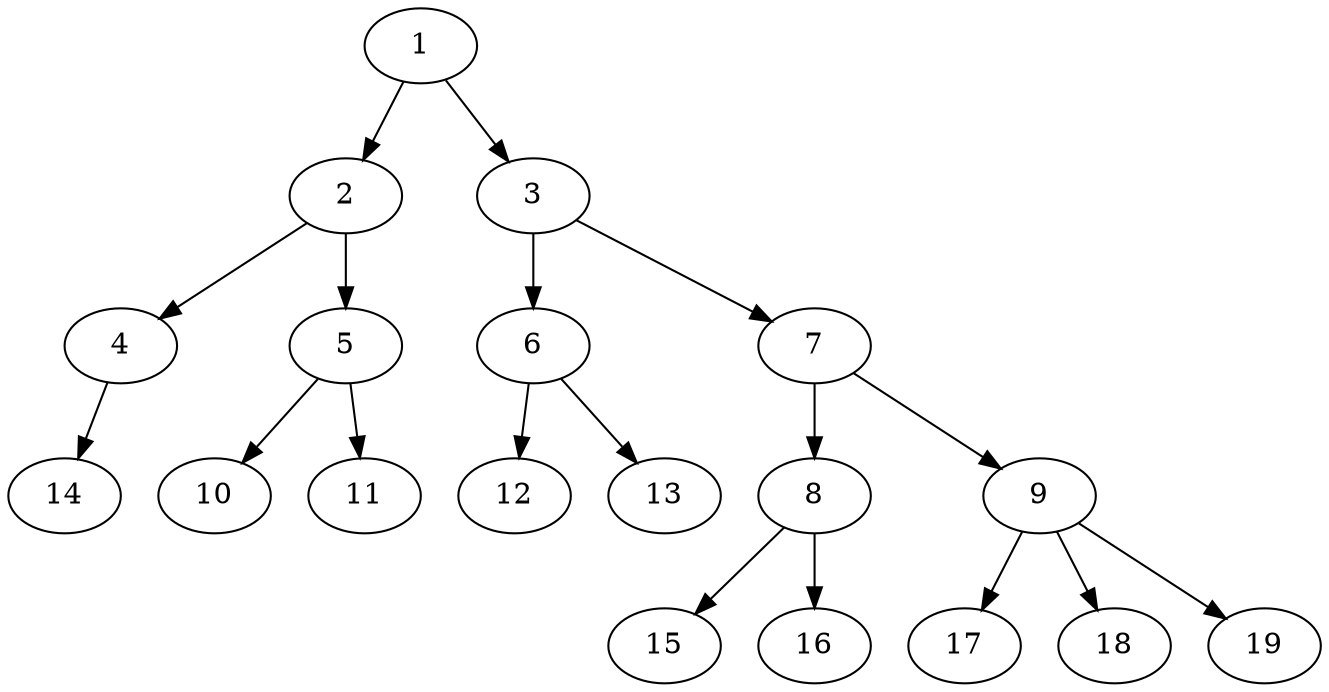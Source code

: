 digraph "Balanced Tree" {
	2547354311248 [label=1]
	2547354311248 -> 2547354308240
	2547354308240 [label=2]
	2547354308240 -> 2547335256464
	2547335256464 [label=4]
	2547335256464 -> 2547334746960
	2547334746960 [label=14]
	2547354308240 -> 2547354307344
	2547354307344 [label=5]
	2547354307344 -> 2547333333904
	2547333333904 [label=10]
	2547354307344 -> 2547334230160
	2547334230160 [label=11]
	2547354311248 -> 2547354311120
	2547354311120 [label=3]
	2547354311120 -> 2547354308112
	2547354308112 [label=6]
	2547354308112 -> 2547354307664
	2547354307664 [label=12]
	2547354308112 -> 2547354307792
	2547354307792 [label=13]
	2547354311120 -> 2547354308560
	2547354308560 [label=7]
	2547354308560 -> 2547354307408
	2547354307408 [label=8]
	2547354307408 -> 2547354307728
	2547354307728 [label=15]
	2547354307408 -> 2547354307472
	2547354307472 [label=16]
	2547354308560 -> 2547354306704
	2547354306704 [label=9]
	2547354306704 -> 2547354308624
	2547354308624 [label=17]
	2547354306704 -> 2547354307856
	2547354307856 [label=18]
	2547354306704 -> 2547354308368
	2547354308368 [label=19]
}
